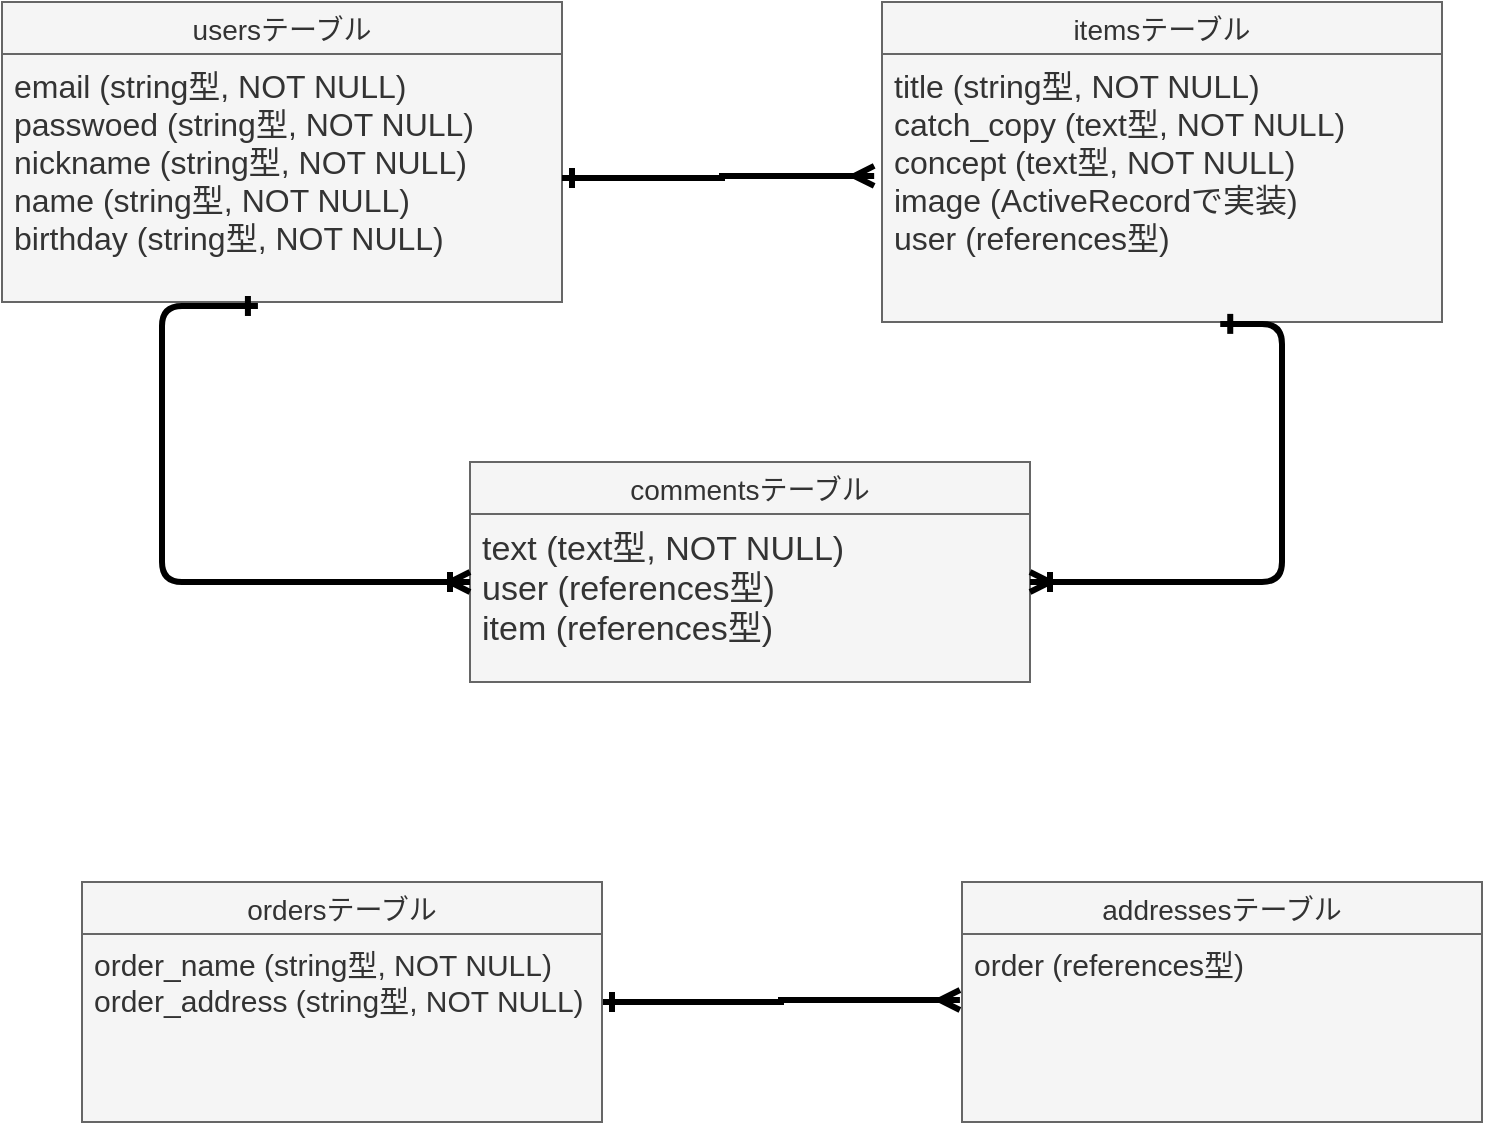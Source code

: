 <mxfile>
    <diagram id="YzNrSvIp26arsSqqOm9E" name="ページ1">
        <mxGraphModel dx="898" dy="680" grid="1" gridSize="10" guides="1" tooltips="1" connect="1" arrows="1" fold="1" page="1" pageScale="1" pageWidth="827" pageHeight="1169" math="0" shadow="0">
            <root>
                <mxCell id="0"/>
                <mxCell id="1" parent="0"/>
                <mxCell id="2" value="usersテーブル" style="swimlane;fontStyle=0;childLayout=stackLayout;horizontal=1;startSize=26;horizontalStack=0;resizeParent=1;resizeParentMax=0;resizeLast=0;collapsible=1;marginBottom=0;align=center;fontSize=14;fillColor=#f5f5f5;fontColor=#333333;strokeColor=#666666;" vertex="1" parent="1">
                    <mxGeometry x="40" y="40" width="280" height="150" as="geometry"/>
                </mxCell>
                <mxCell id="3" value="email (string型, NOT NULL)&#10;passwoed (string型, NOT NULL)&#10;nickname (string型, NOT NULL)&#10;name (string型, NOT NULL)&#10;birthday (string型, NOT NULL)" style="text;spacingLeft=4;spacingRight=4;overflow=hidden;rotatable=0;points=[[0,0.5],[1,0.5]];portConstraint=eastwest;fontSize=16;fillColor=#f5f5f5;strokeColor=#666666;fontColor=#333333;" vertex="1" parent="2">
                    <mxGeometry y="26" width="280" height="124" as="geometry"/>
                </mxCell>
                <mxCell id="10" value="itemsテーブル" style="swimlane;fontStyle=0;childLayout=stackLayout;horizontal=1;startSize=26;horizontalStack=0;resizeParent=1;resizeParentMax=0;resizeLast=0;collapsible=1;marginBottom=0;align=center;fontSize=14;fillColor=#f5f5f5;strokeColor=#666666;fontColor=#333333;" vertex="1" parent="1">
                    <mxGeometry x="480" y="40" width="280" height="160" as="geometry"/>
                </mxCell>
                <mxCell id="11" value="title (string型, NOT NULL)&#10;catch_copy (text型, NOT NULL)&#10;concept (text型, NOT NULL)&#10;image (ActiveRecordで実装)&#10;user (references型)" style="text;strokeColor=#666666;fillColor=#f5f5f5;spacingLeft=4;spacingRight=4;overflow=hidden;rotatable=0;points=[[0,0.5],[1,0.5]];portConstraint=eastwest;fontSize=16;strokeWidth=1;fontColor=#333333;" vertex="1" parent="10">
                    <mxGeometry y="26" width="280" height="134" as="geometry"/>
                </mxCell>
                <mxCell id="12" value="commentsテーブル" style="swimlane;fontStyle=0;childLayout=stackLayout;horizontal=1;startSize=26;horizontalStack=0;resizeParent=1;resizeParentMax=0;resizeLast=0;collapsible=1;marginBottom=0;align=center;fontSize=14;fillColor=#f5f5f5;strokeColor=#666666;fontColor=#333333;" vertex="1" parent="1">
                    <mxGeometry x="274" y="270" width="280" height="110" as="geometry"/>
                </mxCell>
                <mxCell id="13" value="text (text型, NOT NULL)&#10;user (references型)&#10;item (references型)" style="text;strokeColor=#666666;fillColor=#f5f5f5;spacingLeft=4;spacingRight=4;overflow=hidden;rotatable=0;points=[[0,0.5],[1,0.5]];portConstraint=eastwest;fontSize=17;fontColor=#333333;" vertex="1" parent="12">
                    <mxGeometry y="26" width="280" height="84" as="geometry"/>
                </mxCell>
                <mxCell id="18" style="edgeStyle=orthogonalEdgeStyle;rounded=0;orthogonalLoop=1;jettySize=auto;html=1;exitX=1;exitY=0.5;exitDx=0;exitDy=0;entryX=-0.014;entryY=0.455;entryDx=0;entryDy=0;entryPerimeter=0;fontSize=17;fontColor=#000000;startArrow=ERone;startFill=0;endArrow=ERmany;endFill=0;strokeWidth=3;" edge="1" parent="1" source="3" target="11">
                    <mxGeometry relative="1" as="geometry"/>
                </mxCell>
                <mxCell id="19" value="" style="edgeStyle=elbowEdgeStyle;fontSize=12;html=1;endArrow=ERoneToMany;fontColor=#000000;strokeWidth=3;exitX=0.457;exitY=1.016;exitDx=0;exitDy=0;exitPerimeter=0;startArrow=ERone;startFill=0;" edge="1" parent="1" source="3">
                    <mxGeometry width="100" height="100" relative="1" as="geometry">
                        <mxPoint x="174" y="200" as="sourcePoint"/>
                        <mxPoint x="274" y="330" as="targetPoint"/>
                        <Array as="points">
                            <mxPoint x="120" y="270"/>
                        </Array>
                    </mxGeometry>
                </mxCell>
                <mxCell id="20" value="" style="edgeStyle=elbowEdgeStyle;fontSize=12;html=1;endArrow=ERoneToMany;fontColor=#000000;strokeWidth=3;exitX=0.604;exitY=1.007;exitDx=0;exitDy=0;exitPerimeter=0;startArrow=ERone;startFill=0;" edge="1" parent="1" source="11">
                    <mxGeometry width="100" height="100" relative="1" as="geometry">
                        <mxPoint x="654" y="240" as="sourcePoint"/>
                        <mxPoint x="554" y="330" as="targetPoint"/>
                        <Array as="points">
                            <mxPoint x="680" y="290"/>
                        </Array>
                    </mxGeometry>
                </mxCell>
                <mxCell id="40" style="edgeStyle=elbowEdgeStyle;rounded=0;orthogonalLoop=1;jettySize=auto;html=1;exitX=1;exitY=0.5;exitDx=0;exitDy=0;entryX=-0.004;entryY=0.351;entryDx=0;entryDy=0;entryPerimeter=0;fontSize=15;fontColor=#000000;startArrow=ERone;startFill=0;endArrow=ERmany;endFill=0;strokeWidth=3;" edge="1" parent="1" source="34" target="39">
                    <mxGeometry relative="1" as="geometry"/>
                </mxCell>
                <mxCell id="34" value="ordersテーブル" style="swimlane;fontStyle=0;childLayout=stackLayout;horizontal=1;startSize=26;horizontalStack=0;resizeParent=1;resizeParentMax=0;resizeLast=0;collapsible=1;marginBottom=0;align=center;fontSize=14;fontColor=#333333;strokeWidth=1;fillColor=#f5f5f5;strokeColor=#666666;" vertex="1" parent="1">
                    <mxGeometry x="80" y="480" width="260" height="120" as="geometry"/>
                </mxCell>
                <mxCell id="35" value="order_name (string型, NOT NULL)&#10;order_address (string型, NOT NULL)" style="text;strokeColor=#666666;fillColor=#f5f5f5;spacingLeft=4;spacingRight=4;overflow=hidden;rotatable=0;points=[[0,0.5],[1,0.5]];portConstraint=eastwest;fontSize=15;align=left;verticalAlign=top;fontColor=#333333;" vertex="1" parent="34">
                    <mxGeometry y="26" width="260" height="94" as="geometry"/>
                </mxCell>
                <mxCell id="38" value="addressesテーブル" style="swimlane;fontStyle=0;childLayout=stackLayout;horizontal=1;startSize=26;horizontalStack=0;resizeParent=1;resizeParentMax=0;resizeLast=0;collapsible=1;marginBottom=0;align=center;fontSize=14;fontColor=#333333;strokeWidth=1;fillColor=#f5f5f5;strokeColor=#666666;" vertex="1" parent="1">
                    <mxGeometry x="520" y="480" width="260" height="120" as="geometry"/>
                </mxCell>
                <mxCell id="39" value="order (references型)" style="text;strokeColor=#666666;fillColor=#f5f5f5;spacingLeft=4;spacingRight=4;overflow=hidden;rotatable=0;points=[[0,0.5],[1,0.5]];portConstraint=eastwest;fontSize=15;align=left;verticalAlign=top;fontColor=#333333;" vertex="1" parent="38">
                    <mxGeometry y="26" width="260" height="94" as="geometry"/>
                </mxCell>
            </root>
        </mxGraphModel>
    </diagram>
</mxfile>
